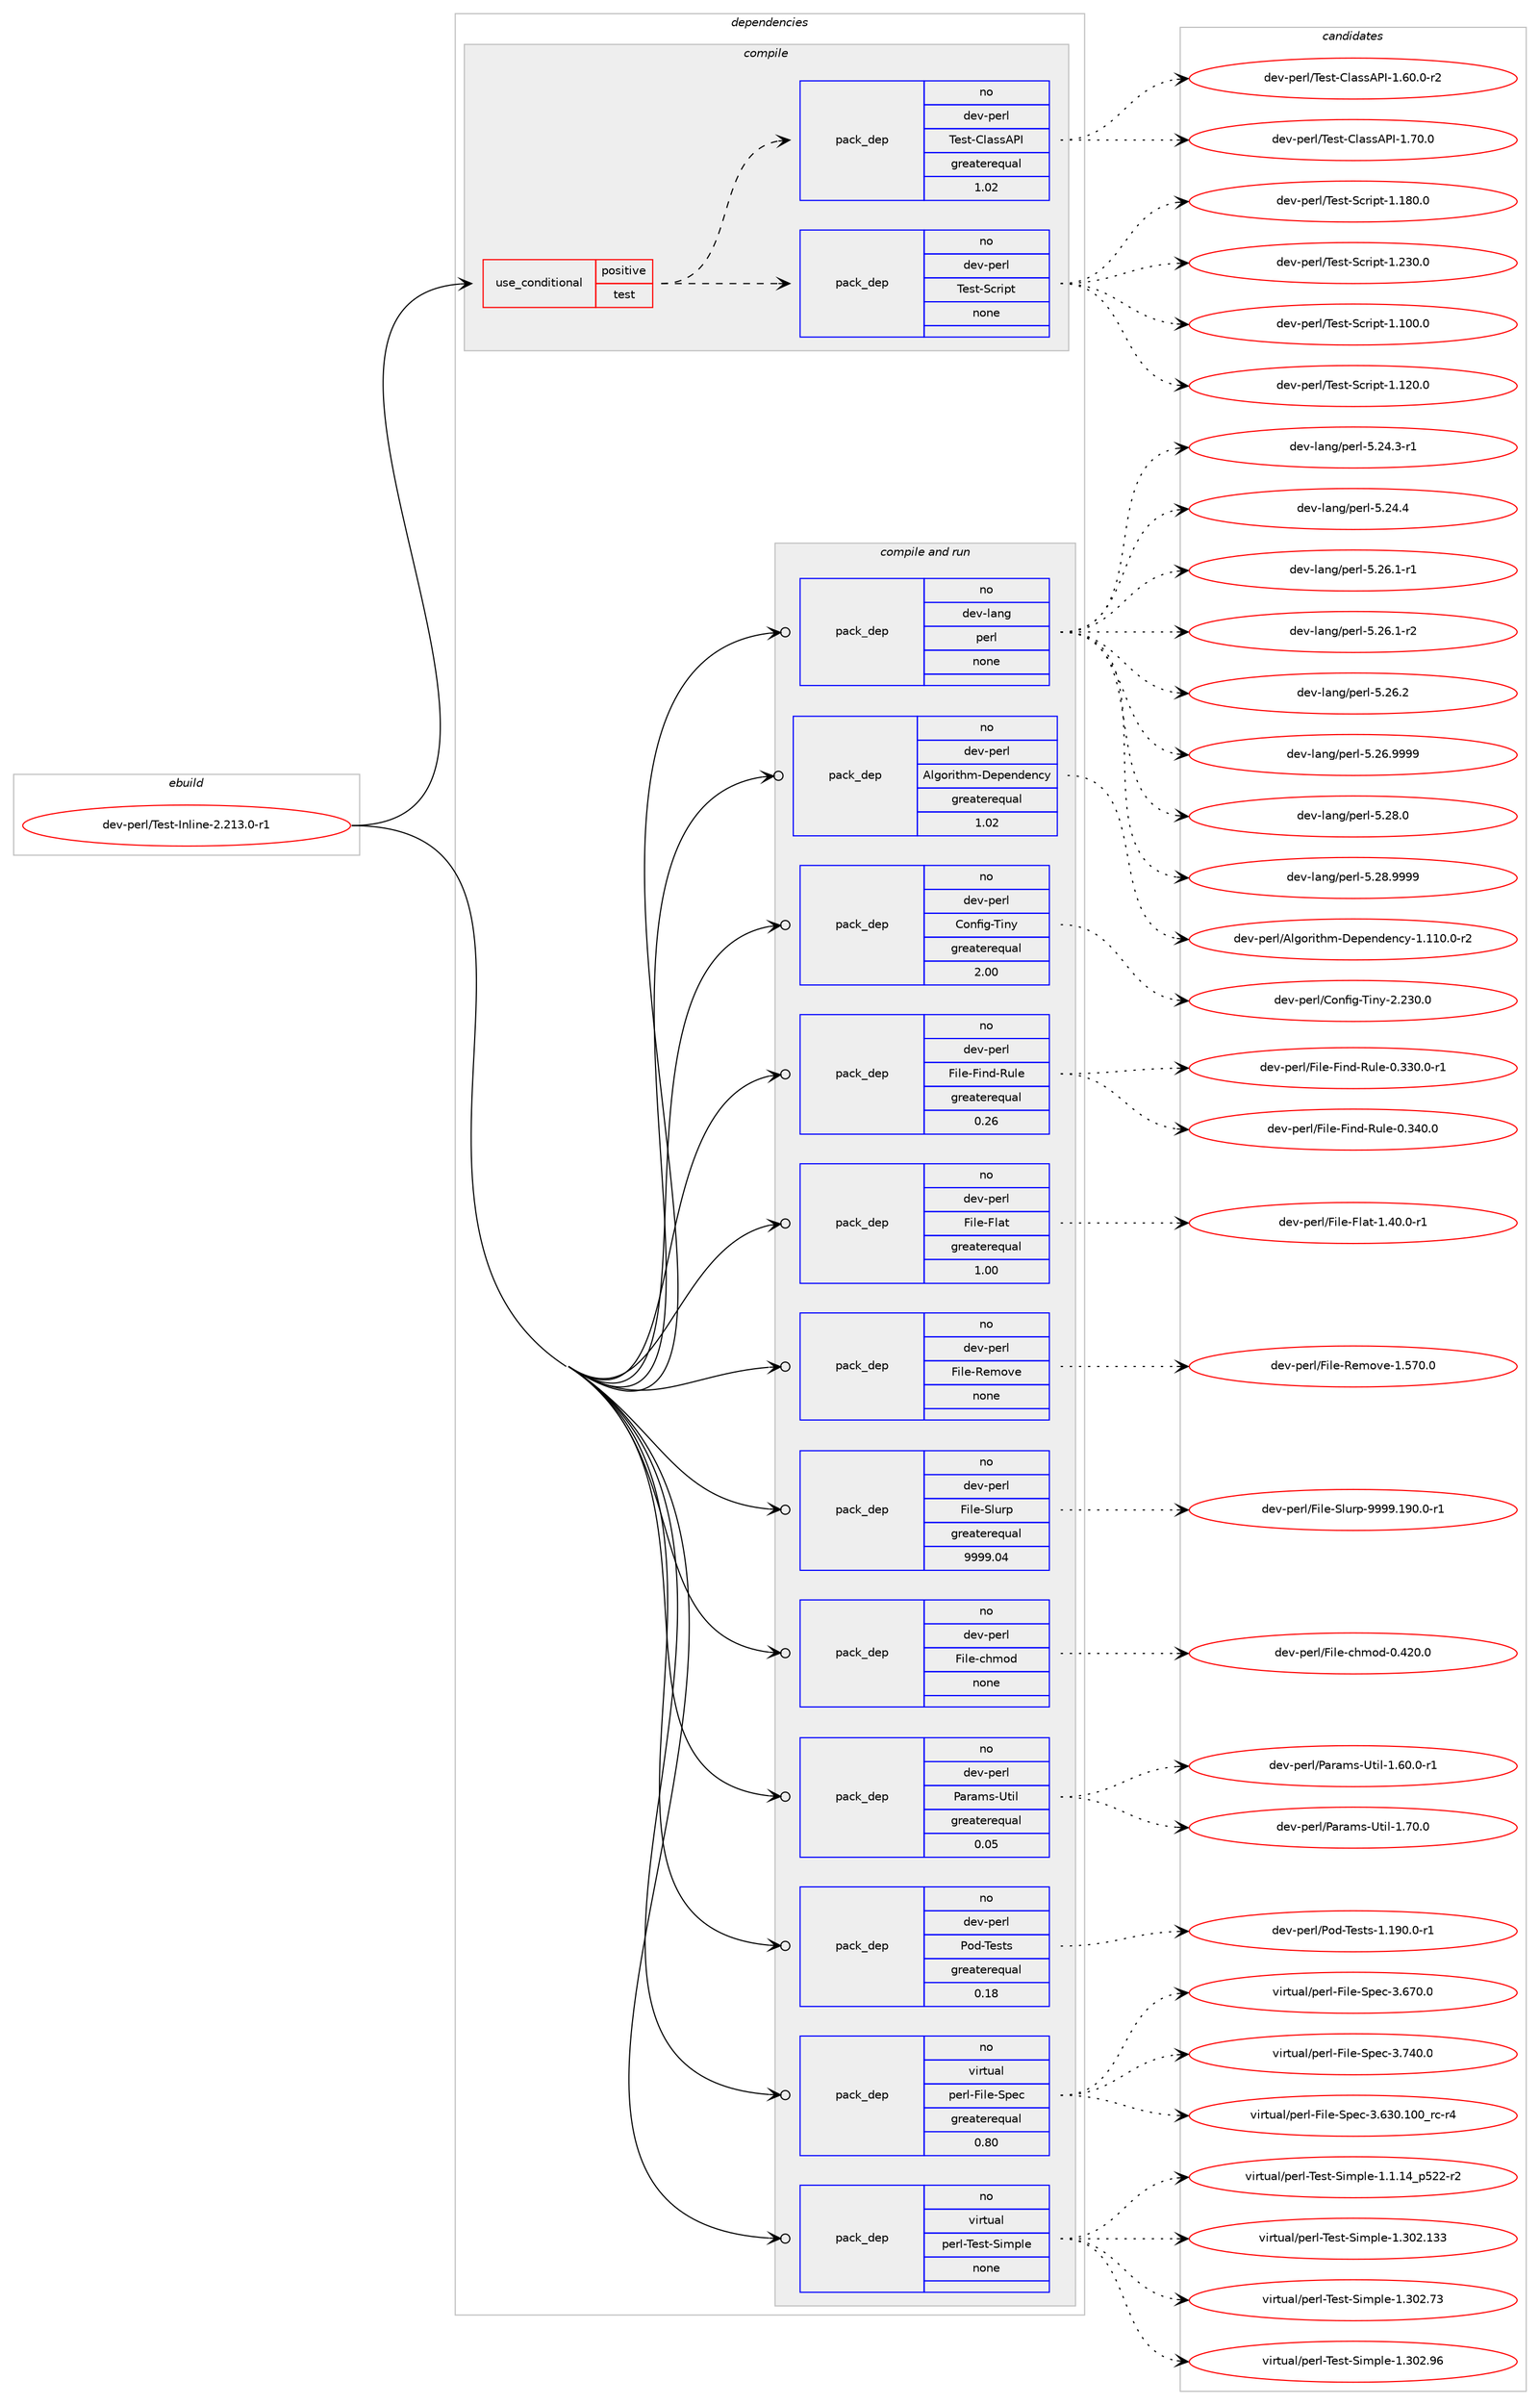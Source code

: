 digraph prolog {

# *************
# Graph options
# *************

newrank=true;
concentrate=true;
compound=true;
graph [rankdir=LR,fontname=Helvetica,fontsize=10,ranksep=1.5];#, ranksep=2.5, nodesep=0.2];
edge  [arrowhead=vee];
node  [fontname=Helvetica,fontsize=10];

# **********
# The ebuild
# **********

subgraph cluster_leftcol {
color=gray;
rank=same;
label=<<i>ebuild</i>>;
id [label="dev-perl/Test-Inline-2.213.0-r1", color=red, width=4, href="../dev-perl/Test-Inline-2.213.0-r1.svg"];
}

# ****************
# The dependencies
# ****************

subgraph cluster_midcol {
color=gray;
label=<<i>dependencies</i>>;
subgraph cluster_compile {
fillcolor="#eeeeee";
style=filled;
label=<<i>compile</i>>;
subgraph cond368918 {
dependency1389456 [label=<<TABLE BORDER="0" CELLBORDER="1" CELLSPACING="0" CELLPADDING="4"><TR><TD ROWSPAN="3" CELLPADDING="10">use_conditional</TD></TR><TR><TD>positive</TD></TR><TR><TD>test</TD></TR></TABLE>>, shape=none, color=red];
subgraph pack997474 {
dependency1389457 [label=<<TABLE BORDER="0" CELLBORDER="1" CELLSPACING="0" CELLPADDING="4" WIDTH="220"><TR><TD ROWSPAN="6" CELLPADDING="30">pack_dep</TD></TR><TR><TD WIDTH="110">no</TD></TR><TR><TD>dev-perl</TD></TR><TR><TD>Test-Script</TD></TR><TR><TD>none</TD></TR><TR><TD></TD></TR></TABLE>>, shape=none, color=blue];
}
dependency1389456:e -> dependency1389457:w [weight=20,style="dashed",arrowhead="vee"];
subgraph pack997475 {
dependency1389458 [label=<<TABLE BORDER="0" CELLBORDER="1" CELLSPACING="0" CELLPADDING="4" WIDTH="220"><TR><TD ROWSPAN="6" CELLPADDING="30">pack_dep</TD></TR><TR><TD WIDTH="110">no</TD></TR><TR><TD>dev-perl</TD></TR><TR><TD>Test-ClassAPI</TD></TR><TR><TD>greaterequal</TD></TR><TR><TD>1.02</TD></TR></TABLE>>, shape=none, color=blue];
}
dependency1389456:e -> dependency1389458:w [weight=20,style="dashed",arrowhead="vee"];
}
id:e -> dependency1389456:w [weight=20,style="solid",arrowhead="vee"];
}
subgraph cluster_compileandrun {
fillcolor="#eeeeee";
style=filled;
label=<<i>compile and run</i>>;
subgraph pack997476 {
dependency1389459 [label=<<TABLE BORDER="0" CELLBORDER="1" CELLSPACING="0" CELLPADDING="4" WIDTH="220"><TR><TD ROWSPAN="6" CELLPADDING="30">pack_dep</TD></TR><TR><TD WIDTH="110">no</TD></TR><TR><TD>dev-lang</TD></TR><TR><TD>perl</TD></TR><TR><TD>none</TD></TR><TR><TD></TD></TR></TABLE>>, shape=none, color=blue];
}
id:e -> dependency1389459:w [weight=20,style="solid",arrowhead="odotvee"];
subgraph pack997477 {
dependency1389460 [label=<<TABLE BORDER="0" CELLBORDER="1" CELLSPACING="0" CELLPADDING="4" WIDTH="220"><TR><TD ROWSPAN="6" CELLPADDING="30">pack_dep</TD></TR><TR><TD WIDTH="110">no</TD></TR><TR><TD>dev-perl</TD></TR><TR><TD>Algorithm-Dependency</TD></TR><TR><TD>greaterequal</TD></TR><TR><TD>1.02</TD></TR></TABLE>>, shape=none, color=blue];
}
id:e -> dependency1389460:w [weight=20,style="solid",arrowhead="odotvee"];
subgraph pack997478 {
dependency1389461 [label=<<TABLE BORDER="0" CELLBORDER="1" CELLSPACING="0" CELLPADDING="4" WIDTH="220"><TR><TD ROWSPAN="6" CELLPADDING="30">pack_dep</TD></TR><TR><TD WIDTH="110">no</TD></TR><TR><TD>dev-perl</TD></TR><TR><TD>Config-Tiny</TD></TR><TR><TD>greaterequal</TD></TR><TR><TD>2.00</TD></TR></TABLE>>, shape=none, color=blue];
}
id:e -> dependency1389461:w [weight=20,style="solid",arrowhead="odotvee"];
subgraph pack997479 {
dependency1389462 [label=<<TABLE BORDER="0" CELLBORDER="1" CELLSPACING="0" CELLPADDING="4" WIDTH="220"><TR><TD ROWSPAN="6" CELLPADDING="30">pack_dep</TD></TR><TR><TD WIDTH="110">no</TD></TR><TR><TD>dev-perl</TD></TR><TR><TD>File-Find-Rule</TD></TR><TR><TD>greaterequal</TD></TR><TR><TD>0.26</TD></TR></TABLE>>, shape=none, color=blue];
}
id:e -> dependency1389462:w [weight=20,style="solid",arrowhead="odotvee"];
subgraph pack997480 {
dependency1389463 [label=<<TABLE BORDER="0" CELLBORDER="1" CELLSPACING="0" CELLPADDING="4" WIDTH="220"><TR><TD ROWSPAN="6" CELLPADDING="30">pack_dep</TD></TR><TR><TD WIDTH="110">no</TD></TR><TR><TD>dev-perl</TD></TR><TR><TD>File-Flat</TD></TR><TR><TD>greaterequal</TD></TR><TR><TD>1.00</TD></TR></TABLE>>, shape=none, color=blue];
}
id:e -> dependency1389463:w [weight=20,style="solid",arrowhead="odotvee"];
subgraph pack997481 {
dependency1389464 [label=<<TABLE BORDER="0" CELLBORDER="1" CELLSPACING="0" CELLPADDING="4" WIDTH="220"><TR><TD ROWSPAN="6" CELLPADDING="30">pack_dep</TD></TR><TR><TD WIDTH="110">no</TD></TR><TR><TD>dev-perl</TD></TR><TR><TD>File-Remove</TD></TR><TR><TD>none</TD></TR><TR><TD></TD></TR></TABLE>>, shape=none, color=blue];
}
id:e -> dependency1389464:w [weight=20,style="solid",arrowhead="odotvee"];
subgraph pack997482 {
dependency1389465 [label=<<TABLE BORDER="0" CELLBORDER="1" CELLSPACING="0" CELLPADDING="4" WIDTH="220"><TR><TD ROWSPAN="6" CELLPADDING="30">pack_dep</TD></TR><TR><TD WIDTH="110">no</TD></TR><TR><TD>dev-perl</TD></TR><TR><TD>File-Slurp</TD></TR><TR><TD>greaterequal</TD></TR><TR><TD>9999.04</TD></TR></TABLE>>, shape=none, color=blue];
}
id:e -> dependency1389465:w [weight=20,style="solid",arrowhead="odotvee"];
subgraph pack997483 {
dependency1389466 [label=<<TABLE BORDER="0" CELLBORDER="1" CELLSPACING="0" CELLPADDING="4" WIDTH="220"><TR><TD ROWSPAN="6" CELLPADDING="30">pack_dep</TD></TR><TR><TD WIDTH="110">no</TD></TR><TR><TD>dev-perl</TD></TR><TR><TD>File-chmod</TD></TR><TR><TD>none</TD></TR><TR><TD></TD></TR></TABLE>>, shape=none, color=blue];
}
id:e -> dependency1389466:w [weight=20,style="solid",arrowhead="odotvee"];
subgraph pack997484 {
dependency1389467 [label=<<TABLE BORDER="0" CELLBORDER="1" CELLSPACING="0" CELLPADDING="4" WIDTH="220"><TR><TD ROWSPAN="6" CELLPADDING="30">pack_dep</TD></TR><TR><TD WIDTH="110">no</TD></TR><TR><TD>dev-perl</TD></TR><TR><TD>Params-Util</TD></TR><TR><TD>greaterequal</TD></TR><TR><TD>0.05</TD></TR></TABLE>>, shape=none, color=blue];
}
id:e -> dependency1389467:w [weight=20,style="solid",arrowhead="odotvee"];
subgraph pack997485 {
dependency1389468 [label=<<TABLE BORDER="0" CELLBORDER="1" CELLSPACING="0" CELLPADDING="4" WIDTH="220"><TR><TD ROWSPAN="6" CELLPADDING="30">pack_dep</TD></TR><TR><TD WIDTH="110">no</TD></TR><TR><TD>dev-perl</TD></TR><TR><TD>Pod-Tests</TD></TR><TR><TD>greaterequal</TD></TR><TR><TD>0.18</TD></TR></TABLE>>, shape=none, color=blue];
}
id:e -> dependency1389468:w [weight=20,style="solid",arrowhead="odotvee"];
subgraph pack997486 {
dependency1389469 [label=<<TABLE BORDER="0" CELLBORDER="1" CELLSPACING="0" CELLPADDING="4" WIDTH="220"><TR><TD ROWSPAN="6" CELLPADDING="30">pack_dep</TD></TR><TR><TD WIDTH="110">no</TD></TR><TR><TD>virtual</TD></TR><TR><TD>perl-File-Spec</TD></TR><TR><TD>greaterequal</TD></TR><TR><TD>0.80</TD></TR></TABLE>>, shape=none, color=blue];
}
id:e -> dependency1389469:w [weight=20,style="solid",arrowhead="odotvee"];
subgraph pack997487 {
dependency1389470 [label=<<TABLE BORDER="0" CELLBORDER="1" CELLSPACING="0" CELLPADDING="4" WIDTH="220"><TR><TD ROWSPAN="6" CELLPADDING="30">pack_dep</TD></TR><TR><TD WIDTH="110">no</TD></TR><TR><TD>virtual</TD></TR><TR><TD>perl-Test-Simple</TD></TR><TR><TD>none</TD></TR><TR><TD></TD></TR></TABLE>>, shape=none, color=blue];
}
id:e -> dependency1389470:w [weight=20,style="solid",arrowhead="odotvee"];
}
subgraph cluster_run {
fillcolor="#eeeeee";
style=filled;
label=<<i>run</i>>;
}
}

# **************
# The candidates
# **************

subgraph cluster_choices {
rank=same;
color=gray;
label=<<i>candidates</i>>;

subgraph choice997474 {
color=black;
nodesep=1;
choice1001011184511210111410847841011151164583991141051121164549464948484648 [label="dev-perl/Test-Script-1.100.0", color=red, width=4,href="../dev-perl/Test-Script-1.100.0.svg"];
choice1001011184511210111410847841011151164583991141051121164549464950484648 [label="dev-perl/Test-Script-1.120.0", color=red, width=4,href="../dev-perl/Test-Script-1.120.0.svg"];
choice1001011184511210111410847841011151164583991141051121164549464956484648 [label="dev-perl/Test-Script-1.180.0", color=red, width=4,href="../dev-perl/Test-Script-1.180.0.svg"];
choice1001011184511210111410847841011151164583991141051121164549465051484648 [label="dev-perl/Test-Script-1.230.0", color=red, width=4,href="../dev-perl/Test-Script-1.230.0.svg"];
dependency1389457:e -> choice1001011184511210111410847841011151164583991141051121164549464948484648:w [style=dotted,weight="100"];
dependency1389457:e -> choice1001011184511210111410847841011151164583991141051121164549464950484648:w [style=dotted,weight="100"];
dependency1389457:e -> choice1001011184511210111410847841011151164583991141051121164549464956484648:w [style=dotted,weight="100"];
dependency1389457:e -> choice1001011184511210111410847841011151164583991141051121164549465051484648:w [style=dotted,weight="100"];
}
subgraph choice997475 {
color=black;
nodesep=1;
choice100101118451121011141084784101115116456710897115115658073454946544846484511450 [label="dev-perl/Test-ClassAPI-1.60.0-r2", color=red, width=4,href="../dev-perl/Test-ClassAPI-1.60.0-r2.svg"];
choice10010111845112101114108478410111511645671089711511565807345494655484648 [label="dev-perl/Test-ClassAPI-1.70.0", color=red, width=4,href="../dev-perl/Test-ClassAPI-1.70.0.svg"];
dependency1389458:e -> choice100101118451121011141084784101115116456710897115115658073454946544846484511450:w [style=dotted,weight="100"];
dependency1389458:e -> choice10010111845112101114108478410111511645671089711511565807345494655484648:w [style=dotted,weight="100"];
}
subgraph choice997476 {
color=black;
nodesep=1;
choice100101118451089711010347112101114108455346505246514511449 [label="dev-lang/perl-5.24.3-r1", color=red, width=4,href="../dev-lang/perl-5.24.3-r1.svg"];
choice10010111845108971101034711210111410845534650524652 [label="dev-lang/perl-5.24.4", color=red, width=4,href="../dev-lang/perl-5.24.4.svg"];
choice100101118451089711010347112101114108455346505446494511449 [label="dev-lang/perl-5.26.1-r1", color=red, width=4,href="../dev-lang/perl-5.26.1-r1.svg"];
choice100101118451089711010347112101114108455346505446494511450 [label="dev-lang/perl-5.26.1-r2", color=red, width=4,href="../dev-lang/perl-5.26.1-r2.svg"];
choice10010111845108971101034711210111410845534650544650 [label="dev-lang/perl-5.26.2", color=red, width=4,href="../dev-lang/perl-5.26.2.svg"];
choice10010111845108971101034711210111410845534650544657575757 [label="dev-lang/perl-5.26.9999", color=red, width=4,href="../dev-lang/perl-5.26.9999.svg"];
choice10010111845108971101034711210111410845534650564648 [label="dev-lang/perl-5.28.0", color=red, width=4,href="../dev-lang/perl-5.28.0.svg"];
choice10010111845108971101034711210111410845534650564657575757 [label="dev-lang/perl-5.28.9999", color=red, width=4,href="../dev-lang/perl-5.28.9999.svg"];
dependency1389459:e -> choice100101118451089711010347112101114108455346505246514511449:w [style=dotted,weight="100"];
dependency1389459:e -> choice10010111845108971101034711210111410845534650524652:w [style=dotted,weight="100"];
dependency1389459:e -> choice100101118451089711010347112101114108455346505446494511449:w [style=dotted,weight="100"];
dependency1389459:e -> choice100101118451089711010347112101114108455346505446494511450:w [style=dotted,weight="100"];
dependency1389459:e -> choice10010111845108971101034711210111410845534650544650:w [style=dotted,weight="100"];
dependency1389459:e -> choice10010111845108971101034711210111410845534650544657575757:w [style=dotted,weight="100"];
dependency1389459:e -> choice10010111845108971101034711210111410845534650564648:w [style=dotted,weight="100"];
dependency1389459:e -> choice10010111845108971101034711210111410845534650564657575757:w [style=dotted,weight="100"];
}
subgraph choice997477 {
color=black;
nodesep=1;
choice10010111845112101114108476510810311111410511610410945681011121011101001011109912145494649494846484511450 [label="dev-perl/Algorithm-Dependency-1.110.0-r2", color=red, width=4,href="../dev-perl/Algorithm-Dependency-1.110.0-r2.svg"];
dependency1389460:e -> choice10010111845112101114108476510810311111410511610410945681011121011101001011109912145494649494846484511450:w [style=dotted,weight="100"];
}
subgraph choice997478 {
color=black;
nodesep=1;
choice10010111845112101114108476711111010210510345841051101214550465051484648 [label="dev-perl/Config-Tiny-2.230.0", color=red, width=4,href="../dev-perl/Config-Tiny-2.230.0.svg"];
dependency1389461:e -> choice10010111845112101114108476711111010210510345841051101214550465051484648:w [style=dotted,weight="100"];
}
subgraph choice997479 {
color=black;
nodesep=1;
choice1001011184511210111410847701051081014570105110100458211710810145484651514846484511449 [label="dev-perl/File-Find-Rule-0.330.0-r1", color=red, width=4,href="../dev-perl/File-Find-Rule-0.330.0-r1.svg"];
choice100101118451121011141084770105108101457010511010045821171081014548465152484648 [label="dev-perl/File-Find-Rule-0.340.0", color=red, width=4,href="../dev-perl/File-Find-Rule-0.340.0.svg"];
dependency1389462:e -> choice1001011184511210111410847701051081014570105110100458211710810145484651514846484511449:w [style=dotted,weight="100"];
dependency1389462:e -> choice100101118451121011141084770105108101457010511010045821171081014548465152484648:w [style=dotted,weight="100"];
}
subgraph choice997480 {
color=black;
nodesep=1;
choice100101118451121011141084770105108101457010897116454946524846484511449 [label="dev-perl/File-Flat-1.40.0-r1", color=red, width=4,href="../dev-perl/File-Flat-1.40.0-r1.svg"];
dependency1389463:e -> choice100101118451121011141084770105108101457010897116454946524846484511449:w [style=dotted,weight="100"];
}
subgraph choice997481 {
color=black;
nodesep=1;
choice10010111845112101114108477010510810145821011091111181014549465355484648 [label="dev-perl/File-Remove-1.570.0", color=red, width=4,href="../dev-perl/File-Remove-1.570.0.svg"];
dependency1389464:e -> choice10010111845112101114108477010510810145821011091111181014549465355484648:w [style=dotted,weight="100"];
}
subgraph choice997482 {
color=black;
nodesep=1;
choice100101118451121011141084770105108101458310811711411245575757574649574846484511449 [label="dev-perl/File-Slurp-9999.190.0-r1", color=red, width=4,href="../dev-perl/File-Slurp-9999.190.0-r1.svg"];
dependency1389465:e -> choice100101118451121011141084770105108101458310811711411245575757574649574846484511449:w [style=dotted,weight="100"];
}
subgraph choice997483 {
color=black;
nodesep=1;
choice10010111845112101114108477010510810145991041091111004548465250484648 [label="dev-perl/File-chmod-0.420.0", color=red, width=4,href="../dev-perl/File-chmod-0.420.0.svg"];
dependency1389466:e -> choice10010111845112101114108477010510810145991041091111004548465250484648:w [style=dotted,weight="100"];
}
subgraph choice997484 {
color=black;
nodesep=1;
choice10010111845112101114108478097114971091154585116105108454946544846484511449 [label="dev-perl/Params-Util-1.60.0-r1", color=red, width=4,href="../dev-perl/Params-Util-1.60.0-r1.svg"];
choice1001011184511210111410847809711497109115458511610510845494655484648 [label="dev-perl/Params-Util-1.70.0", color=red, width=4,href="../dev-perl/Params-Util-1.70.0.svg"];
dependency1389467:e -> choice10010111845112101114108478097114971091154585116105108454946544846484511449:w [style=dotted,weight="100"];
dependency1389467:e -> choice1001011184511210111410847809711497109115458511610510845494655484648:w [style=dotted,weight="100"];
}
subgraph choice997485 {
color=black;
nodesep=1;
choice100101118451121011141084780111100458410111511611545494649574846484511449 [label="dev-perl/Pod-Tests-1.190.0-r1", color=red, width=4,href="../dev-perl/Pod-Tests-1.190.0-r1.svg"];
dependency1389468:e -> choice100101118451121011141084780111100458410111511611545494649574846484511449:w [style=dotted,weight="100"];
}
subgraph choice997486 {
color=black;
nodesep=1;
choice118105114116117971084711210111410845701051081014583112101994551465451484649484895114994511452 [label="virtual/perl-File-Spec-3.630.100_rc-r4", color=red, width=4,href="../virtual/perl-File-Spec-3.630.100_rc-r4.svg"];
choice118105114116117971084711210111410845701051081014583112101994551465455484648 [label="virtual/perl-File-Spec-3.670.0", color=red, width=4,href="../virtual/perl-File-Spec-3.670.0.svg"];
choice118105114116117971084711210111410845701051081014583112101994551465552484648 [label="virtual/perl-File-Spec-3.740.0", color=red, width=4,href="../virtual/perl-File-Spec-3.740.0.svg"];
dependency1389469:e -> choice118105114116117971084711210111410845701051081014583112101994551465451484649484895114994511452:w [style=dotted,weight="100"];
dependency1389469:e -> choice118105114116117971084711210111410845701051081014583112101994551465455484648:w [style=dotted,weight="100"];
dependency1389469:e -> choice118105114116117971084711210111410845701051081014583112101994551465552484648:w [style=dotted,weight="100"];
}
subgraph choice997487 {
color=black;
nodesep=1;
choice11810511411611797108471121011141084584101115116458310510911210810145494649464952951125350504511450 [label="virtual/perl-Test-Simple-1.1.14_p522-r2", color=red, width=4,href="../virtual/perl-Test-Simple-1.1.14_p522-r2.svg"];
choice11810511411611797108471121011141084584101115116458310510911210810145494651485046495151 [label="virtual/perl-Test-Simple-1.302.133", color=red, width=4,href="../virtual/perl-Test-Simple-1.302.133.svg"];
choice118105114116117971084711210111410845841011151164583105109112108101454946514850465551 [label="virtual/perl-Test-Simple-1.302.73", color=red, width=4,href="../virtual/perl-Test-Simple-1.302.73.svg"];
choice118105114116117971084711210111410845841011151164583105109112108101454946514850465754 [label="virtual/perl-Test-Simple-1.302.96", color=red, width=4,href="../virtual/perl-Test-Simple-1.302.96.svg"];
dependency1389470:e -> choice11810511411611797108471121011141084584101115116458310510911210810145494649464952951125350504511450:w [style=dotted,weight="100"];
dependency1389470:e -> choice11810511411611797108471121011141084584101115116458310510911210810145494651485046495151:w [style=dotted,weight="100"];
dependency1389470:e -> choice118105114116117971084711210111410845841011151164583105109112108101454946514850465551:w [style=dotted,weight="100"];
dependency1389470:e -> choice118105114116117971084711210111410845841011151164583105109112108101454946514850465754:w [style=dotted,weight="100"];
}
}

}
